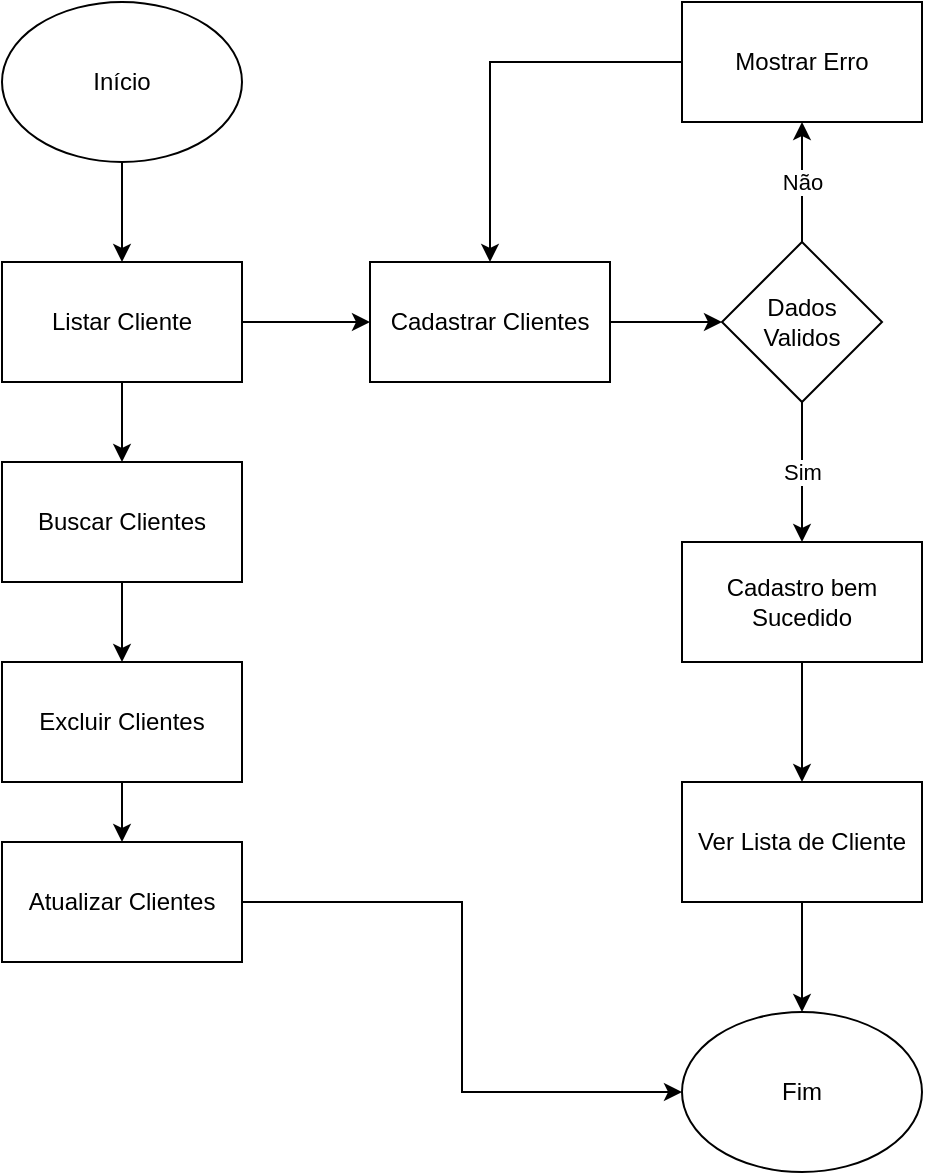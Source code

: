 <mxfile version="24.4.6" type="device">
  <diagram name="Página-1" id="aE3eyyDE1kd-xySwdtMV">
    <mxGraphModel dx="1434" dy="772" grid="1" gridSize="10" guides="1" tooltips="1" connect="1" arrows="1" fold="1" page="1" pageScale="1" pageWidth="827" pageHeight="1169" math="0" shadow="0">
      <root>
        <mxCell id="0" />
        <mxCell id="1" parent="0" />
        <mxCell id="eaypR80u810E07LZlHP7-3" value="" style="edgeStyle=orthogonalEdgeStyle;rounded=0;orthogonalLoop=1;jettySize=auto;html=1;" edge="1" parent="1" source="eaypR80u810E07LZlHP7-1" target="eaypR80u810E07LZlHP7-2">
          <mxGeometry relative="1" as="geometry" />
        </mxCell>
        <mxCell id="eaypR80u810E07LZlHP7-1" value="&lt;font style=&quot;vertical-align: inherit;&quot;&gt;&lt;font style=&quot;vertical-align: inherit;&quot;&gt;Início&lt;/font&gt;&lt;/font&gt;" style="ellipse;whiteSpace=wrap;html=1;" vertex="1" parent="1">
          <mxGeometry x="170" y="40" width="120" height="80" as="geometry" />
        </mxCell>
        <mxCell id="eaypR80u810E07LZlHP7-5" value="" style="edgeStyle=orthogonalEdgeStyle;rounded=0;orthogonalLoop=1;jettySize=auto;html=1;" edge="1" parent="1" source="eaypR80u810E07LZlHP7-2" target="eaypR80u810E07LZlHP7-4">
          <mxGeometry relative="1" as="geometry" />
        </mxCell>
        <mxCell id="eaypR80u810E07LZlHP7-9" value="" style="edgeStyle=orthogonalEdgeStyle;rounded=0;orthogonalLoop=1;jettySize=auto;html=1;" edge="1" parent="1" source="eaypR80u810E07LZlHP7-2" target="eaypR80u810E07LZlHP7-8">
          <mxGeometry relative="1" as="geometry" />
        </mxCell>
        <mxCell id="eaypR80u810E07LZlHP7-2" value="&lt;font style=&quot;vertical-align: inherit;&quot;&gt;&lt;font style=&quot;vertical-align: inherit;&quot;&gt;&lt;font style=&quot;vertical-align: inherit;&quot;&gt;&lt;font style=&quot;vertical-align: inherit;&quot;&gt;Listar Cliente&lt;/font&gt;&lt;/font&gt;&lt;/font&gt;&lt;/font&gt;" style="whiteSpace=wrap;html=1;" vertex="1" parent="1">
          <mxGeometry x="170" y="170" width="120" height="60" as="geometry" />
        </mxCell>
        <mxCell id="eaypR80u810E07LZlHP7-15" value="" style="edgeStyle=orthogonalEdgeStyle;rounded=0;orthogonalLoop=1;jettySize=auto;html=1;" edge="1" parent="1" source="eaypR80u810E07LZlHP7-4" target="eaypR80u810E07LZlHP7-14">
          <mxGeometry relative="1" as="geometry" />
        </mxCell>
        <mxCell id="eaypR80u810E07LZlHP7-4" value="&lt;font style=&quot;vertical-align: inherit;&quot;&gt;&lt;font style=&quot;vertical-align: inherit;&quot;&gt;Cadastrar Clientes&lt;/font&gt;&lt;/font&gt;" style="whiteSpace=wrap;html=1;" vertex="1" parent="1">
          <mxGeometry x="354" y="170" width="120" height="60" as="geometry" />
        </mxCell>
        <mxCell id="eaypR80u810E07LZlHP7-11" value="" style="edgeStyle=orthogonalEdgeStyle;rounded=0;orthogonalLoop=1;jettySize=auto;html=1;" edge="1" parent="1" source="eaypR80u810E07LZlHP7-8" target="eaypR80u810E07LZlHP7-10">
          <mxGeometry relative="1" as="geometry" />
        </mxCell>
        <mxCell id="eaypR80u810E07LZlHP7-8" value="&lt;font style=&quot;vertical-align: inherit;&quot;&gt;&lt;font style=&quot;vertical-align: inherit;&quot;&gt;Buscar Clientes&lt;/font&gt;&lt;/font&gt;" style="whiteSpace=wrap;html=1;" vertex="1" parent="1">
          <mxGeometry x="170" y="270" width="120" height="60" as="geometry" />
        </mxCell>
        <mxCell id="eaypR80u810E07LZlHP7-13" value="" style="edgeStyle=orthogonalEdgeStyle;rounded=0;orthogonalLoop=1;jettySize=auto;html=1;" edge="1" parent="1" source="eaypR80u810E07LZlHP7-10" target="eaypR80u810E07LZlHP7-12">
          <mxGeometry relative="1" as="geometry" />
        </mxCell>
        <mxCell id="eaypR80u810E07LZlHP7-10" value="&lt;font style=&quot;vertical-align: inherit;&quot;&gt;&lt;font style=&quot;vertical-align: inherit;&quot;&gt;Excluir Clientes&lt;/font&gt;&lt;/font&gt;" style="whiteSpace=wrap;html=1;" vertex="1" parent="1">
          <mxGeometry x="170" y="370" width="120" height="60" as="geometry" />
        </mxCell>
        <mxCell id="eaypR80u810E07LZlHP7-24" style="edgeStyle=orthogonalEdgeStyle;rounded=0;orthogonalLoop=1;jettySize=auto;html=1;entryX=0;entryY=0.5;entryDx=0;entryDy=0;" edge="1" parent="1" source="eaypR80u810E07LZlHP7-12" target="eaypR80u810E07LZlHP7-19">
          <mxGeometry relative="1" as="geometry" />
        </mxCell>
        <mxCell id="eaypR80u810E07LZlHP7-12" value="&lt;font style=&quot;vertical-align: inherit;&quot;&gt;&lt;font style=&quot;vertical-align: inherit;&quot;&gt;Atualizar Clientes&lt;/font&gt;&lt;/font&gt;" style="whiteSpace=wrap;html=1;" vertex="1" parent="1">
          <mxGeometry x="170" y="460" width="120" height="60" as="geometry" />
        </mxCell>
        <mxCell id="eaypR80u810E07LZlHP7-18" value="&lt;font style=&quot;vertical-align: inherit;&quot;&gt;&lt;font style=&quot;vertical-align: inherit;&quot;&gt;Sim&lt;/font&gt;&lt;/font&gt;" style="edgeStyle=orthogonalEdgeStyle;rounded=0;orthogonalLoop=1;jettySize=auto;html=1;" edge="1" parent="1" source="eaypR80u810E07LZlHP7-14" target="eaypR80u810E07LZlHP7-17">
          <mxGeometry relative="1" as="geometry" />
        </mxCell>
        <mxCell id="eaypR80u810E07LZlHP7-27" value="&lt;font style=&quot;vertical-align: inherit;&quot;&gt;&lt;font style=&quot;vertical-align: inherit;&quot;&gt;Não&lt;/font&gt;&lt;/font&gt;" style="edgeStyle=orthogonalEdgeStyle;rounded=0;orthogonalLoop=1;jettySize=auto;html=1;" edge="1" parent="1" source="eaypR80u810E07LZlHP7-14" target="eaypR80u810E07LZlHP7-26">
          <mxGeometry relative="1" as="geometry" />
        </mxCell>
        <mxCell id="eaypR80u810E07LZlHP7-14" value="&lt;font style=&quot;vertical-align: inherit;&quot;&gt;&lt;font style=&quot;vertical-align: inherit;&quot;&gt;Dados&lt;/font&gt;&lt;/font&gt;&lt;div&gt;&lt;font style=&quot;vertical-align: inherit;&quot;&gt;&lt;font style=&quot;vertical-align: inherit;&quot;&gt;&lt;font style=&quot;vertical-align: inherit;&quot;&gt;&lt;font style=&quot;vertical-align: inherit;&quot;&gt;Validos&lt;/font&gt;&lt;/font&gt;&lt;/font&gt;&lt;/font&gt;&lt;/div&gt;" style="rhombus;whiteSpace=wrap;html=1;" vertex="1" parent="1">
          <mxGeometry x="530" y="160" width="80" height="80" as="geometry" />
        </mxCell>
        <mxCell id="eaypR80u810E07LZlHP7-23" value="" style="edgeStyle=orthogonalEdgeStyle;rounded=0;orthogonalLoop=1;jettySize=auto;html=1;" edge="1" parent="1" source="eaypR80u810E07LZlHP7-17" target="eaypR80u810E07LZlHP7-22">
          <mxGeometry relative="1" as="geometry" />
        </mxCell>
        <mxCell id="eaypR80u810E07LZlHP7-17" value="&lt;font style=&quot;vertical-align: inherit;&quot;&gt;&lt;font style=&quot;vertical-align: inherit;&quot;&gt;Cadastro bem Sucedido&lt;/font&gt;&lt;/font&gt;" style="whiteSpace=wrap;html=1;" vertex="1" parent="1">
          <mxGeometry x="510" y="310" width="120" height="60" as="geometry" />
        </mxCell>
        <mxCell id="eaypR80u810E07LZlHP7-19" value="&lt;font style=&quot;vertical-align: inherit;&quot;&gt;&lt;font style=&quot;vertical-align: inherit;&quot;&gt;Fim&lt;/font&gt;&lt;/font&gt;" style="ellipse;whiteSpace=wrap;html=1;" vertex="1" parent="1">
          <mxGeometry x="510" y="545" width="120" height="80" as="geometry" />
        </mxCell>
        <mxCell id="eaypR80u810E07LZlHP7-25" value="" style="edgeStyle=orthogonalEdgeStyle;rounded=0;orthogonalLoop=1;jettySize=auto;html=1;" edge="1" parent="1" source="eaypR80u810E07LZlHP7-22" target="eaypR80u810E07LZlHP7-19">
          <mxGeometry relative="1" as="geometry" />
        </mxCell>
        <mxCell id="eaypR80u810E07LZlHP7-22" value="&lt;font style=&quot;vertical-align: inherit;&quot;&gt;&lt;font style=&quot;vertical-align: inherit;&quot;&gt;Ver Lista de Cliente&lt;/font&gt;&lt;/font&gt;" style="whiteSpace=wrap;html=1;" vertex="1" parent="1">
          <mxGeometry x="510" y="430" width="120" height="60" as="geometry" />
        </mxCell>
        <mxCell id="eaypR80u810E07LZlHP7-28" style="edgeStyle=orthogonalEdgeStyle;rounded=0;orthogonalLoop=1;jettySize=auto;html=1;entryX=0.5;entryY=0;entryDx=0;entryDy=0;" edge="1" parent="1" source="eaypR80u810E07LZlHP7-26" target="eaypR80u810E07LZlHP7-4">
          <mxGeometry relative="1" as="geometry" />
        </mxCell>
        <mxCell id="eaypR80u810E07LZlHP7-26" value="&lt;font style=&quot;vertical-align: inherit;&quot;&gt;&lt;font style=&quot;vertical-align: inherit;&quot;&gt;Mostrar Erro&lt;/font&gt;&lt;/font&gt;" style="whiteSpace=wrap;html=1;" vertex="1" parent="1">
          <mxGeometry x="510" y="40" width="120" height="60" as="geometry" />
        </mxCell>
      </root>
    </mxGraphModel>
  </diagram>
</mxfile>
